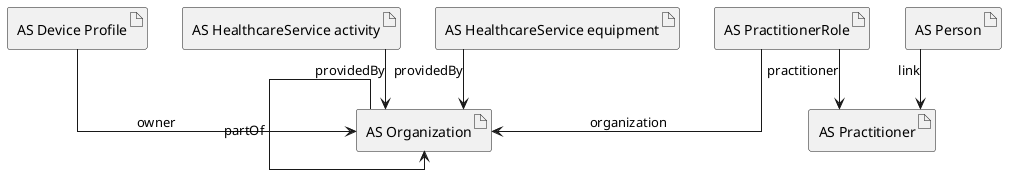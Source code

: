 @startuml

skinparam linetype ortho

artifact "AS Device Profile" as device
artifact "AS HealthcareService activity" as healthcareserviceActivity
artifact "AS HealthcareService equipment" as healthcareserviceEquipment
artifact "AS Organization" as organization
artifact "AS Person" as person
artifact "AS Practitioner" as practitioner
artifact "AS PractitionerRole" as practitionerrole

url of device is  [[StructureDefinition-as-device.html]]
url of healthcareserviceActivity is  [[StructureDefinition-as-healthcareservice-healthcare-activity.html]]
url of healthcareserviceEquipment is  [[StructureDefinition-as-healthcareservice-social-equipment.html]]
url of organization [[StructureDefinition-as-organization.html]]
url of person [[StructureDefinition-as-person.html]]
url of practitioner [[StructureDefinition-as-practitioner.html]]
url of practitionerrole [[StructureDefinition-as-practitionerrole.html]]

' ##########
' # Device #
' ##########

device --> organization : owner


' #############################
' # healthcareserviceActivity #
' #############################

healthcareserviceActivity --> organization : providedBy

' ##############################
' # healthcareserviceEquipment #
' ##############################

healthcareserviceEquipment --> organization : providedBy


' ################
' # organization #
' ################

organization --> organization : partOf

' ##########
' # person #
' ##########

person --> practitioner : link


' ####################
' # practitionerrole # TODO
' ####################

' organization TODO constraint
practitionerrole --> organization : organization

' practitioner TODO Constraint
practitionerrole --> practitioner : practitioner


@enduml